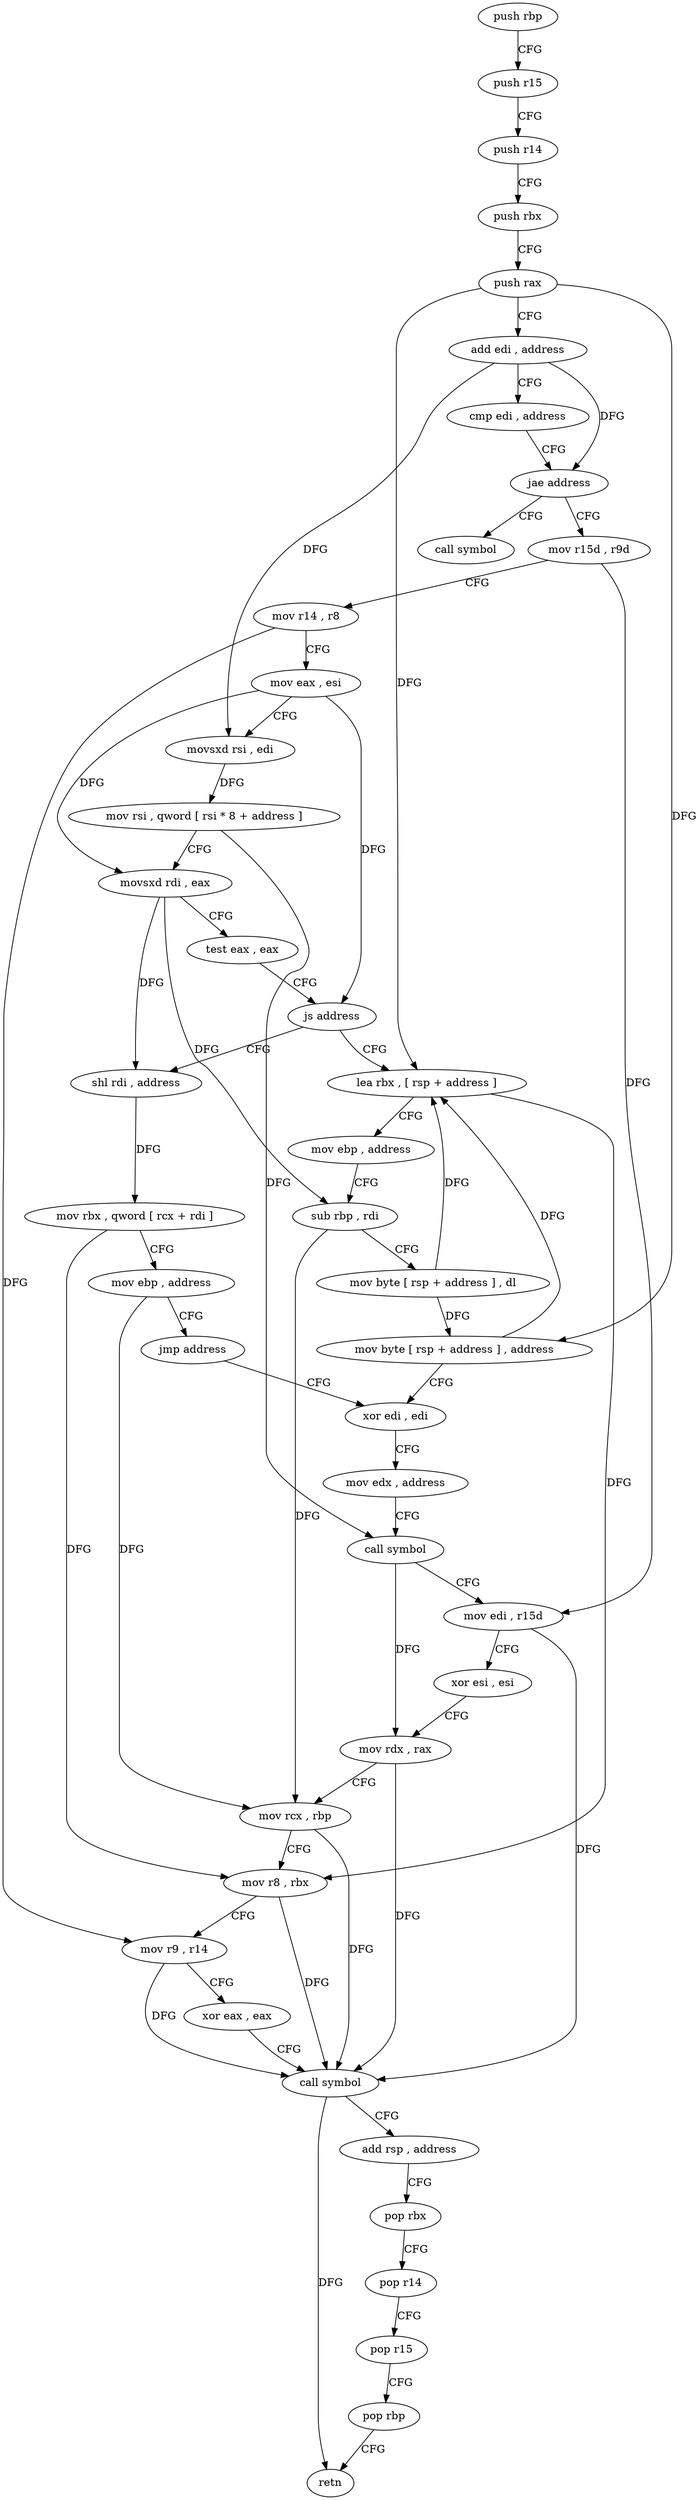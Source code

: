 digraph "func" {
"4271776" [label = "push rbp" ]
"4271777" [label = "push r15" ]
"4271779" [label = "push r14" ]
"4271781" [label = "push rbx" ]
"4271782" [label = "push rax" ]
"4271783" [label = "add edi , address" ]
"4271786" [label = "cmp edi , address" ]
"4271789" [label = "jae address" ]
"4271901" [label = "call symbol" ]
"4271791" [label = "mov r15d , r9d" ]
"4271794" [label = "mov r14 , r8" ]
"4271797" [label = "mov eax , esi" ]
"4271799" [label = "movsxd rsi , edi" ]
"4271802" [label = "mov rsi , qword [ rsi * 8 + address ]" ]
"4271810" [label = "movsxd rdi , eax" ]
"4271813" [label = "test eax , eax" ]
"4271815" [label = "js address" ]
"4271832" [label = "lea rbx , [ rsp + address ]" ]
"4271817" [label = "shl rdi , address" ]
"4271837" [label = "mov ebp , address" ]
"4271842" [label = "sub rbp , rdi" ]
"4271845" [label = "mov byte [ rsp + address ] , dl" ]
"4271849" [label = "mov byte [ rsp + address ] , address" ]
"4271854" [label = "xor edi , edi" ]
"4271821" [label = "mov rbx , qword [ rcx + rdi ]" ]
"4271825" [label = "mov ebp , address" ]
"4271830" [label = "jmp address" ]
"4271856" [label = "mov edx , address" ]
"4271861" [label = "call symbol" ]
"4271866" [label = "mov edi , r15d" ]
"4271869" [label = "xor esi , esi" ]
"4271871" [label = "mov rdx , rax" ]
"4271874" [label = "mov rcx , rbp" ]
"4271877" [label = "mov r8 , rbx" ]
"4271880" [label = "mov r9 , r14" ]
"4271883" [label = "xor eax , eax" ]
"4271885" [label = "call symbol" ]
"4271890" [label = "add rsp , address" ]
"4271894" [label = "pop rbx" ]
"4271895" [label = "pop r14" ]
"4271897" [label = "pop r15" ]
"4271899" [label = "pop rbp" ]
"4271900" [label = "retn" ]
"4271776" -> "4271777" [ label = "CFG" ]
"4271777" -> "4271779" [ label = "CFG" ]
"4271779" -> "4271781" [ label = "CFG" ]
"4271781" -> "4271782" [ label = "CFG" ]
"4271782" -> "4271783" [ label = "CFG" ]
"4271782" -> "4271832" [ label = "DFG" ]
"4271782" -> "4271849" [ label = "DFG" ]
"4271783" -> "4271786" [ label = "CFG" ]
"4271783" -> "4271789" [ label = "DFG" ]
"4271783" -> "4271799" [ label = "DFG" ]
"4271786" -> "4271789" [ label = "CFG" ]
"4271789" -> "4271901" [ label = "CFG" ]
"4271789" -> "4271791" [ label = "CFG" ]
"4271791" -> "4271794" [ label = "CFG" ]
"4271791" -> "4271866" [ label = "DFG" ]
"4271794" -> "4271797" [ label = "CFG" ]
"4271794" -> "4271880" [ label = "DFG" ]
"4271797" -> "4271799" [ label = "CFG" ]
"4271797" -> "4271810" [ label = "DFG" ]
"4271797" -> "4271815" [ label = "DFG" ]
"4271799" -> "4271802" [ label = "DFG" ]
"4271802" -> "4271810" [ label = "CFG" ]
"4271802" -> "4271861" [ label = "DFG" ]
"4271810" -> "4271813" [ label = "CFG" ]
"4271810" -> "4271842" [ label = "DFG" ]
"4271810" -> "4271817" [ label = "DFG" ]
"4271813" -> "4271815" [ label = "CFG" ]
"4271815" -> "4271832" [ label = "CFG" ]
"4271815" -> "4271817" [ label = "CFG" ]
"4271832" -> "4271837" [ label = "CFG" ]
"4271832" -> "4271877" [ label = "DFG" ]
"4271817" -> "4271821" [ label = "DFG" ]
"4271837" -> "4271842" [ label = "CFG" ]
"4271842" -> "4271845" [ label = "CFG" ]
"4271842" -> "4271874" [ label = "DFG" ]
"4271845" -> "4271849" [ label = "DFG" ]
"4271845" -> "4271832" [ label = "DFG" ]
"4271849" -> "4271854" [ label = "CFG" ]
"4271849" -> "4271832" [ label = "DFG" ]
"4271854" -> "4271856" [ label = "CFG" ]
"4271821" -> "4271825" [ label = "CFG" ]
"4271821" -> "4271877" [ label = "DFG" ]
"4271825" -> "4271830" [ label = "CFG" ]
"4271825" -> "4271874" [ label = "DFG" ]
"4271830" -> "4271854" [ label = "CFG" ]
"4271856" -> "4271861" [ label = "CFG" ]
"4271861" -> "4271866" [ label = "CFG" ]
"4271861" -> "4271871" [ label = "DFG" ]
"4271866" -> "4271869" [ label = "CFG" ]
"4271866" -> "4271885" [ label = "DFG" ]
"4271869" -> "4271871" [ label = "CFG" ]
"4271871" -> "4271874" [ label = "CFG" ]
"4271871" -> "4271885" [ label = "DFG" ]
"4271874" -> "4271877" [ label = "CFG" ]
"4271874" -> "4271885" [ label = "DFG" ]
"4271877" -> "4271880" [ label = "CFG" ]
"4271877" -> "4271885" [ label = "DFG" ]
"4271880" -> "4271883" [ label = "CFG" ]
"4271880" -> "4271885" [ label = "DFG" ]
"4271883" -> "4271885" [ label = "CFG" ]
"4271885" -> "4271890" [ label = "CFG" ]
"4271885" -> "4271900" [ label = "DFG" ]
"4271890" -> "4271894" [ label = "CFG" ]
"4271894" -> "4271895" [ label = "CFG" ]
"4271895" -> "4271897" [ label = "CFG" ]
"4271897" -> "4271899" [ label = "CFG" ]
"4271899" -> "4271900" [ label = "CFG" ]
}
